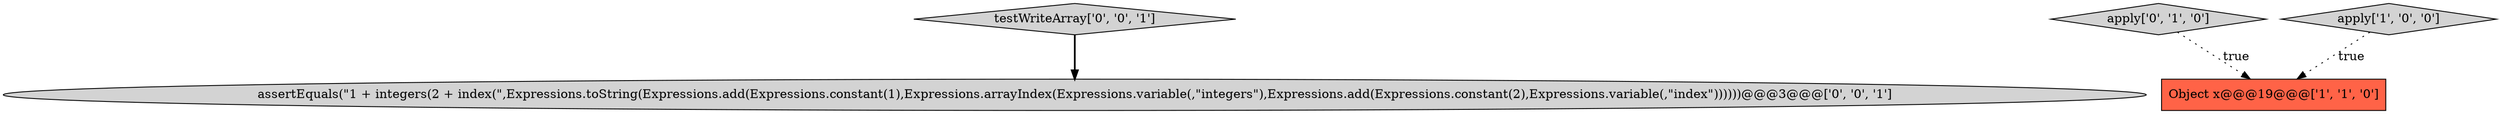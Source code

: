 digraph {
4 [style = filled, label = "testWriteArray['0', '0', '1']", fillcolor = lightgray, shape = diamond image = "AAA0AAABBB3BBB"];
2 [style = filled, label = "apply['0', '1', '0']", fillcolor = lightgray, shape = diamond image = "AAA0AAABBB2BBB"];
1 [style = filled, label = "apply['1', '0', '0']", fillcolor = lightgray, shape = diamond image = "AAA0AAABBB1BBB"];
3 [style = filled, label = "assertEquals(\"1 + integers(2 + index(\",Expressions.toString(Expressions.add(Expressions.constant(1),Expressions.arrayIndex(Expressions.variable(,\"integers\"),Expressions.add(Expressions.constant(2),Expressions.variable(,\"index\"))))))@@@3@@@['0', '0', '1']", fillcolor = lightgray, shape = ellipse image = "AAA0AAABBB3BBB"];
0 [style = filled, label = "Object x@@@19@@@['1', '1', '0']", fillcolor = tomato, shape = box image = "AAA0AAABBB1BBB"];
2->0 [style = dotted, label="true"];
4->3 [style = bold, label=""];
1->0 [style = dotted, label="true"];
}
